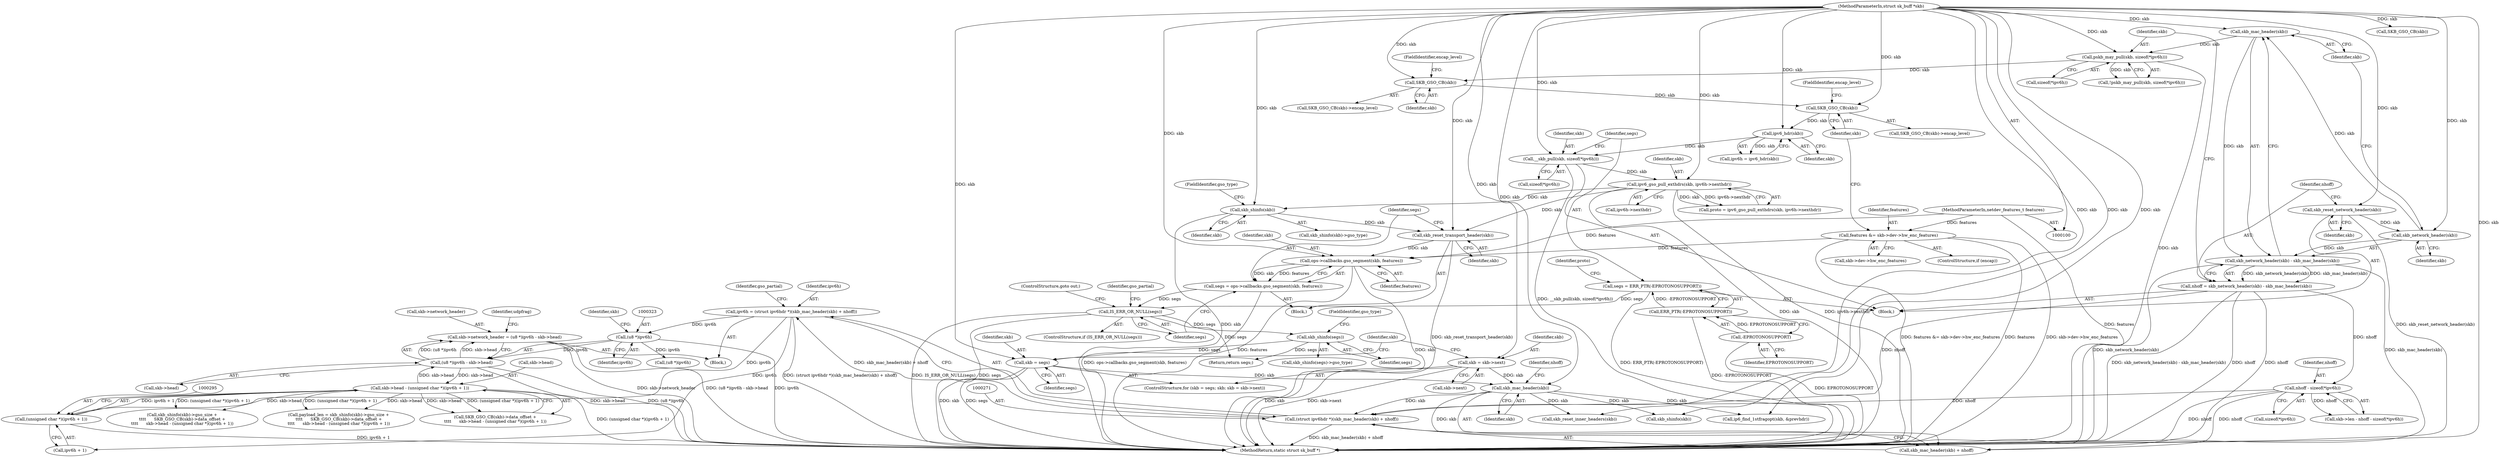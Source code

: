 digraph "0_linux_2423496af35d94a87156b063ea5cedffc10a70a1@integer" {
"1000317" [label="(Call,skb->network_header = (u8 *)ipv6h - skb->head)"];
"1000321" [label="(Call,(u8 *)ipv6h - skb->head)"];
"1000322" [label="(Call,(u8 *)ipv6h)"];
"1000268" [label="(Call,ipv6h = (struct ipv6hdr *)(skb_mac_header(skb) + nhoff))"];
"1000270" [label="(Call,(struct ipv6hdr *)(skb_mac_header(skb) + nhoff))"];
"1000273" [label="(Call,skb_mac_header(skb))"];
"1000258" [label="(Call,skb = segs)"];
"1000253" [label="(Call,skb_shinfo(segs))"];
"1000244" [label="(Call,IS_ERR_OR_NULL(segs))"];
"1000177" [label="(Call,segs = ERR_PTR(-EPROTONOSUPPORT))"];
"1000179" [label="(Call,ERR_PTR(-EPROTONOSUPPORT))"];
"1000180" [label="(Call,-EPROTONOSUPPORT)"];
"1000238" [label="(Call,segs = ops->callbacks.gso_segment(skb, features))"];
"1000240" [label="(Call,ops->callbacks.gso_segment(skb, features))"];
"1000236" [label="(Call,skb_reset_transport_header(skb))"];
"1000184" [label="(Call,ipv6_gso_pull_exthdrs(skb, ipv6h->nexthdr))"];
"1000172" [label="(Call,__skb_pull(skb, sizeof(*ipv6h)))"];
"1000170" [label="(Call,ipv6_hdr(skb))"];
"1000162" [label="(Call,SKB_GSO_CB(skb))"];
"1000147" [label="(Call,SKB_GSO_CB(skb))"];
"1000137" [label="(Call,pskb_may_pull(skb, sizeof(*ipv6h)))"];
"1000132" [label="(Call,skb_mac_header(skb))"];
"1000130" [label="(Call,skb_network_header(skb))"];
"1000125" [label="(Call,skb_reset_network_header(skb))"];
"1000101" [label="(MethodParameterIn,struct sk_buff *skb)"];
"1000196" [label="(Call,skb_shinfo(skb))"];
"1000153" [label="(Call,features &= skb->dev->hw_enc_features)"];
"1000102" [label="(MethodParameterIn,netdev_features_t features)"];
"1000262" [label="(Call,skb = skb->next)"];
"1000306" [label="(Call,nhoff - sizeof(*ipv6h))"];
"1000127" [label="(Call,nhoff = skb_network_header(skb) - skb_mac_header(skb))"];
"1000129" [label="(Call,skb_network_header(skb) - skb_mac_header(skb))"];
"1000290" [label="(Call,skb->head - (unsigned char *)(ipv6h + 1))"];
"1000294" [label="(Call,(unsigned char *)(ipv6h + 1))"];
"1000171" [label="(Identifier,skb)"];
"1000307" [label="(Identifier,nhoff)"];
"1000162" [label="(Call,SKB_GSO_CB(skb))"];
"1000324" [label="(Identifier,ipv6h)"];
"1000129" [label="(Call,skb_network_header(skb) - skb_mac_header(skb))"];
"1000277" [label="(Identifier,gso_partial)"];
"1000287" [label="(Call,SKB_GSO_CB(skb))"];
"1000184" [label="(Call,ipv6_gso_pull_exthdrs(skb, ipv6h->nexthdr))"];
"1000254" [label="(Identifier,segs)"];
"1000302" [label="(Call,skb->len - nhoff - sizeof(*ipv6h))"];
"1000269" [label="(Identifier,ipv6h)"];
"1000243" [label="(ControlStructure,if (IS_ERR_OR_NULL(segs)))"];
"1000296" [label="(Call,ipv6h + 1)"];
"1000139" [label="(Call,sizeof(*ipv6h))"];
"1000242" [label="(Identifier,features)"];
"1000272" [label="(Call,skb_mac_header(skb) + nhoff)"];
"1000262" [label="(Call,skb = skb->next)"];
"1000255" [label="(FieldIdentifier,gso_type)"];
"1000186" [label="(Call,ipv6h->nexthdr)"];
"1000260" [label="(Identifier,segs)"];
"1000267" [label="(Block,)"];
"1000183" [label="(Identifier,proto)"];
"1000138" [label="(Identifier,skb)"];
"1000326" [label="(Identifier,skb)"];
"1000321" [label="(Call,(u8 *)ipv6h - skb->head)"];
"1000154" [label="(Identifier,features)"];
"1000172" [label="(Call,__skb_pull(skb, sizeof(*ipv6h)))"];
"1000103" [label="(Block,)"];
"1000244" [label="(Call,IS_ERR_OR_NULL(segs))"];
"1000168" [label="(Call,ipv6h = ipv6_hdr(skb))"];
"1000181" [label="(Identifier,EPROTONOSUPPORT)"];
"1000274" [label="(Identifier,skb)"];
"1000174" [label="(Call,sizeof(*ipv6h))"];
"1000248" [label="(Identifier,gso_partial)"];
"1000137" [label="(Call,pskb_may_pull(skb, sizeof(*ipv6h)))"];
"1000318" [label="(Call,skb->network_header)"];
"1000261" [label="(Identifier,skb)"];
"1000258" [label="(Call,skb = segs)"];
"1000147" [label="(Call,SKB_GSO_CB(skb))"];
"1000146" [label="(Call,SKB_GSO_CB(skb)->encap_level)"];
"1000273" [label="(Call,skb_mac_header(skb))"];
"1000268" [label="(Call,ipv6h = (struct ipv6hdr *)(skb_mac_header(skb) + nhoff))"];
"1000198" [label="(FieldIdentifier,gso_type)"];
"1000349" [label="(Call,(u8 *)ipv6h)"];
"1000306" [label="(Call,nhoff - sizeof(*ipv6h))"];
"1000127" [label="(Call,nhoff = skb_network_header(skb) - skb_mac_header(skb))"];
"1000241" [label="(Identifier,skb)"];
"1000380" [label="(Call,skb_reset_inner_headers(skb))"];
"1000178" [label="(Identifier,segs)"];
"1000270" [label="(Call,(struct ipv6hdr *)(skb_mac_header(skb) + nhoff))"];
"1000275" [label="(Identifier,nhoff)"];
"1000170" [label="(Call,ipv6_hdr(skb))"];
"1000161" [label="(Call,SKB_GSO_CB(skb)->encap_level)"];
"1000173" [label="(Identifier,skb)"];
"1000128" [label="(Identifier,nhoff)"];
"1000259" [label="(Identifier,skb)"];
"1000385" [label="(MethodReturn,static struct sk_buff *)"];
"1000322" [label="(Call,(u8 *)ipv6h)"];
"1000240" [label="(Call,ops->callbacks.gso_segment(skb, features))"];
"1000236" [label="(Call,skb_reset_transport_header(skb))"];
"1000280" [label="(Call,skb_shinfo(skb)->gso_size +\n\t\t\t\t      SKB_GSO_CB(skb)->data_offset +\n\t\t\t\t      skb->head - (unsigned char *)(ipv6h + 1))"];
"1000235" [label="(Block,)"];
"1000290" [label="(Call,skb->head - (unsigned char *)(ipv6h + 1))"];
"1000196" [label="(Call,skb_shinfo(skb))"];
"1000252" [label="(Call,skb_shinfo(segs)->gso_type)"];
"1000151" [label="(ControlStructure,if (encap))"];
"1000126" [label="(Identifier,skb)"];
"1000153" [label="(Call,features &= skb->dev->hw_enc_features)"];
"1000294" [label="(Call,(unsigned char *)(ipv6h + 1))"];
"1000164" [label="(FieldIdentifier,encap_level)"];
"1000383" [label="(Return,return segs;)"];
"1000177" [label="(Call,segs = ERR_PTR(-EPROTONOSUPPORT))"];
"1000195" [label="(Call,skb_shinfo(skb)->gso_type)"];
"1000182" [label="(Call,proto = ipv6_gso_pull_exthdrs(skb, ipv6h->nexthdr))"];
"1000257" [label="(ControlStructure,for (skb = segs; skb; skb = skb->next))"];
"1000245" [label="(Identifier,segs)"];
"1000131" [label="(Identifier,skb)"];
"1000132" [label="(Call,skb_mac_header(skb))"];
"1000148" [label="(Identifier,skb)"];
"1000278" [label="(Call,payload_len = skb_shinfo(skb)->gso_size +\n\t\t\t\t      SKB_GSO_CB(skb)->data_offset +\n\t\t\t\t      skb->head - (unsigned char *)(ipv6h + 1))"];
"1000179" [label="(Call,ERR_PTR(-EPROTONOSUPPORT))"];
"1000237" [label="(Identifier,skb)"];
"1000246" [label="(ControlStructure,goto out;)"];
"1000325" [label="(Call,skb->head)"];
"1000285" [label="(Call,SKB_GSO_CB(skb)->data_offset +\n\t\t\t\t      skb->head - (unsigned char *)(ipv6h + 1))"];
"1000185" [label="(Identifier,skb)"];
"1000130" [label="(Call,skb_network_header(skb))"];
"1000238" [label="(Call,segs = ops->callbacks.gso_segment(skb, features))"];
"1000308" [label="(Call,sizeof(*ipv6h))"];
"1000149" [label="(FieldIdentifier,encap_level)"];
"1000102" [label="(MethodParameterIn,netdev_features_t features)"];
"1000253" [label="(Call,skb_shinfo(segs))"];
"1000291" [label="(Call,skb->head)"];
"1000317" [label="(Call,skb->network_header = (u8 *)ipv6h - skb->head)"];
"1000329" [label="(Identifier,udpfrag)"];
"1000197" [label="(Identifier,skb)"];
"1000101" [label="(MethodParameterIn,struct sk_buff *skb)"];
"1000180" [label="(Call,-EPROTONOSUPPORT)"];
"1000282" [label="(Call,skb_shinfo(skb))"];
"1000125" [label="(Call,skb_reset_network_header(skb))"];
"1000163" [label="(Identifier,skb)"];
"1000264" [label="(Call,skb->next)"];
"1000136" [label="(Call,!pskb_may_pull(skb, sizeof(*ipv6h)))"];
"1000155" [label="(Call,skb->dev->hw_enc_features)"];
"1000133" [label="(Identifier,skb)"];
"1000263" [label="(Identifier,skb)"];
"1000333" [label="(Call,ip6_find_1stfragopt(skb, &prevhdr))"];
"1000239" [label="(Identifier,segs)"];
"1000317" -> "1000267"  [label="AST: "];
"1000317" -> "1000321"  [label="CFG: "];
"1000318" -> "1000317"  [label="AST: "];
"1000321" -> "1000317"  [label="AST: "];
"1000329" -> "1000317"  [label="CFG: "];
"1000317" -> "1000385"  [label="DDG: skb->network_header"];
"1000317" -> "1000385"  [label="DDG: (u8 *)ipv6h - skb->head"];
"1000321" -> "1000317"  [label="DDG: (u8 *)ipv6h"];
"1000321" -> "1000317"  [label="DDG: skb->head"];
"1000321" -> "1000325"  [label="CFG: "];
"1000322" -> "1000321"  [label="AST: "];
"1000325" -> "1000321"  [label="AST: "];
"1000321" -> "1000385"  [label="DDG: (u8 *)ipv6h"];
"1000321" -> "1000385"  [label="DDG: skb->head"];
"1000321" -> "1000290"  [label="DDG: skb->head"];
"1000322" -> "1000321"  [label="DDG: ipv6h"];
"1000290" -> "1000321"  [label="DDG: skb->head"];
"1000322" -> "1000324"  [label="CFG: "];
"1000323" -> "1000322"  [label="AST: "];
"1000324" -> "1000322"  [label="AST: "];
"1000326" -> "1000322"  [label="CFG: "];
"1000322" -> "1000385"  [label="DDG: ipv6h"];
"1000268" -> "1000322"  [label="DDG: ipv6h"];
"1000322" -> "1000349"  [label="DDG: ipv6h"];
"1000268" -> "1000267"  [label="AST: "];
"1000268" -> "1000270"  [label="CFG: "];
"1000269" -> "1000268"  [label="AST: "];
"1000270" -> "1000268"  [label="AST: "];
"1000277" -> "1000268"  [label="CFG: "];
"1000268" -> "1000385"  [label="DDG: (struct ipv6hdr *)(skb_mac_header(skb) + nhoff)"];
"1000270" -> "1000268"  [label="DDG: skb_mac_header(skb) + nhoff"];
"1000268" -> "1000294"  [label="DDG: ipv6h"];
"1000268" -> "1000296"  [label="DDG: ipv6h"];
"1000270" -> "1000272"  [label="CFG: "];
"1000271" -> "1000270"  [label="AST: "];
"1000272" -> "1000270"  [label="AST: "];
"1000270" -> "1000385"  [label="DDG: skb_mac_header(skb) + nhoff"];
"1000273" -> "1000270"  [label="DDG: skb"];
"1000306" -> "1000270"  [label="DDG: nhoff"];
"1000127" -> "1000270"  [label="DDG: nhoff"];
"1000273" -> "1000272"  [label="AST: "];
"1000273" -> "1000274"  [label="CFG: "];
"1000274" -> "1000273"  [label="AST: "];
"1000275" -> "1000273"  [label="CFG: "];
"1000273" -> "1000272"  [label="DDG: skb"];
"1000258" -> "1000273"  [label="DDG: skb"];
"1000262" -> "1000273"  [label="DDG: skb"];
"1000101" -> "1000273"  [label="DDG: skb"];
"1000273" -> "1000282"  [label="DDG: skb"];
"1000273" -> "1000333"  [label="DDG: skb"];
"1000273" -> "1000380"  [label="DDG: skb"];
"1000258" -> "1000257"  [label="AST: "];
"1000258" -> "1000260"  [label="CFG: "];
"1000259" -> "1000258"  [label="AST: "];
"1000260" -> "1000258"  [label="AST: "];
"1000261" -> "1000258"  [label="CFG: "];
"1000258" -> "1000385"  [label="DDG: skb"];
"1000258" -> "1000385"  [label="DDG: segs"];
"1000253" -> "1000258"  [label="DDG: segs"];
"1000101" -> "1000258"  [label="DDG: skb"];
"1000253" -> "1000252"  [label="AST: "];
"1000253" -> "1000254"  [label="CFG: "];
"1000254" -> "1000253"  [label="AST: "];
"1000255" -> "1000253"  [label="CFG: "];
"1000244" -> "1000253"  [label="DDG: segs"];
"1000253" -> "1000383"  [label="DDG: segs"];
"1000244" -> "1000243"  [label="AST: "];
"1000244" -> "1000245"  [label="CFG: "];
"1000245" -> "1000244"  [label="AST: "];
"1000246" -> "1000244"  [label="CFG: "];
"1000248" -> "1000244"  [label="CFG: "];
"1000244" -> "1000385"  [label="DDG: IS_ERR_OR_NULL(segs)"];
"1000244" -> "1000385"  [label="DDG: segs"];
"1000177" -> "1000244"  [label="DDG: segs"];
"1000238" -> "1000244"  [label="DDG: segs"];
"1000244" -> "1000383"  [label="DDG: segs"];
"1000177" -> "1000103"  [label="AST: "];
"1000177" -> "1000179"  [label="CFG: "];
"1000178" -> "1000177"  [label="AST: "];
"1000179" -> "1000177"  [label="AST: "];
"1000183" -> "1000177"  [label="CFG: "];
"1000177" -> "1000385"  [label="DDG: ERR_PTR(-EPROTONOSUPPORT)"];
"1000179" -> "1000177"  [label="DDG: -EPROTONOSUPPORT"];
"1000179" -> "1000180"  [label="CFG: "];
"1000180" -> "1000179"  [label="AST: "];
"1000179" -> "1000385"  [label="DDG: -EPROTONOSUPPORT"];
"1000180" -> "1000179"  [label="DDG: EPROTONOSUPPORT"];
"1000180" -> "1000181"  [label="CFG: "];
"1000181" -> "1000180"  [label="AST: "];
"1000180" -> "1000385"  [label="DDG: EPROTONOSUPPORT"];
"1000238" -> "1000235"  [label="AST: "];
"1000238" -> "1000240"  [label="CFG: "];
"1000239" -> "1000238"  [label="AST: "];
"1000240" -> "1000238"  [label="AST: "];
"1000245" -> "1000238"  [label="CFG: "];
"1000238" -> "1000385"  [label="DDG: ops->callbacks.gso_segment(skb, features)"];
"1000240" -> "1000238"  [label="DDG: skb"];
"1000240" -> "1000238"  [label="DDG: features"];
"1000240" -> "1000242"  [label="CFG: "];
"1000241" -> "1000240"  [label="AST: "];
"1000242" -> "1000240"  [label="AST: "];
"1000240" -> "1000385"  [label="DDG: features"];
"1000240" -> "1000385"  [label="DDG: skb"];
"1000236" -> "1000240"  [label="DDG: skb"];
"1000101" -> "1000240"  [label="DDG: skb"];
"1000153" -> "1000240"  [label="DDG: features"];
"1000102" -> "1000240"  [label="DDG: features"];
"1000236" -> "1000235"  [label="AST: "];
"1000236" -> "1000237"  [label="CFG: "];
"1000237" -> "1000236"  [label="AST: "];
"1000239" -> "1000236"  [label="CFG: "];
"1000236" -> "1000385"  [label="DDG: skb_reset_transport_header(skb)"];
"1000184" -> "1000236"  [label="DDG: skb"];
"1000196" -> "1000236"  [label="DDG: skb"];
"1000101" -> "1000236"  [label="DDG: skb"];
"1000184" -> "1000182"  [label="AST: "];
"1000184" -> "1000186"  [label="CFG: "];
"1000185" -> "1000184"  [label="AST: "];
"1000186" -> "1000184"  [label="AST: "];
"1000182" -> "1000184"  [label="CFG: "];
"1000184" -> "1000385"  [label="DDG: ipv6h->nexthdr"];
"1000184" -> "1000385"  [label="DDG: skb"];
"1000184" -> "1000182"  [label="DDG: skb"];
"1000184" -> "1000182"  [label="DDG: ipv6h->nexthdr"];
"1000172" -> "1000184"  [label="DDG: skb"];
"1000101" -> "1000184"  [label="DDG: skb"];
"1000184" -> "1000196"  [label="DDG: skb"];
"1000172" -> "1000103"  [label="AST: "];
"1000172" -> "1000174"  [label="CFG: "];
"1000173" -> "1000172"  [label="AST: "];
"1000174" -> "1000172"  [label="AST: "];
"1000178" -> "1000172"  [label="CFG: "];
"1000172" -> "1000385"  [label="DDG: __skb_pull(skb, sizeof(*ipv6h))"];
"1000170" -> "1000172"  [label="DDG: skb"];
"1000101" -> "1000172"  [label="DDG: skb"];
"1000170" -> "1000168"  [label="AST: "];
"1000170" -> "1000171"  [label="CFG: "];
"1000171" -> "1000170"  [label="AST: "];
"1000168" -> "1000170"  [label="CFG: "];
"1000170" -> "1000168"  [label="DDG: skb"];
"1000162" -> "1000170"  [label="DDG: skb"];
"1000101" -> "1000170"  [label="DDG: skb"];
"1000162" -> "1000161"  [label="AST: "];
"1000162" -> "1000163"  [label="CFG: "];
"1000163" -> "1000162"  [label="AST: "];
"1000164" -> "1000162"  [label="CFG: "];
"1000147" -> "1000162"  [label="DDG: skb"];
"1000101" -> "1000162"  [label="DDG: skb"];
"1000147" -> "1000146"  [label="AST: "];
"1000147" -> "1000148"  [label="CFG: "];
"1000148" -> "1000147"  [label="AST: "];
"1000149" -> "1000147"  [label="CFG: "];
"1000137" -> "1000147"  [label="DDG: skb"];
"1000101" -> "1000147"  [label="DDG: skb"];
"1000137" -> "1000136"  [label="AST: "];
"1000137" -> "1000139"  [label="CFG: "];
"1000138" -> "1000137"  [label="AST: "];
"1000139" -> "1000137"  [label="AST: "];
"1000136" -> "1000137"  [label="CFG: "];
"1000137" -> "1000385"  [label="DDG: skb"];
"1000137" -> "1000136"  [label="DDG: skb"];
"1000132" -> "1000137"  [label="DDG: skb"];
"1000101" -> "1000137"  [label="DDG: skb"];
"1000132" -> "1000129"  [label="AST: "];
"1000132" -> "1000133"  [label="CFG: "];
"1000133" -> "1000132"  [label="AST: "];
"1000129" -> "1000132"  [label="CFG: "];
"1000132" -> "1000129"  [label="DDG: skb"];
"1000130" -> "1000132"  [label="DDG: skb"];
"1000101" -> "1000132"  [label="DDG: skb"];
"1000130" -> "1000129"  [label="AST: "];
"1000130" -> "1000131"  [label="CFG: "];
"1000131" -> "1000130"  [label="AST: "];
"1000133" -> "1000130"  [label="CFG: "];
"1000130" -> "1000129"  [label="DDG: skb"];
"1000125" -> "1000130"  [label="DDG: skb"];
"1000101" -> "1000130"  [label="DDG: skb"];
"1000125" -> "1000103"  [label="AST: "];
"1000125" -> "1000126"  [label="CFG: "];
"1000126" -> "1000125"  [label="AST: "];
"1000128" -> "1000125"  [label="CFG: "];
"1000125" -> "1000385"  [label="DDG: skb_reset_network_header(skb)"];
"1000101" -> "1000125"  [label="DDG: skb"];
"1000101" -> "1000100"  [label="AST: "];
"1000101" -> "1000385"  [label="DDG: skb"];
"1000101" -> "1000196"  [label="DDG: skb"];
"1000101" -> "1000262"  [label="DDG: skb"];
"1000101" -> "1000282"  [label="DDG: skb"];
"1000101" -> "1000287"  [label="DDG: skb"];
"1000101" -> "1000333"  [label="DDG: skb"];
"1000101" -> "1000380"  [label="DDG: skb"];
"1000196" -> "1000195"  [label="AST: "];
"1000196" -> "1000197"  [label="CFG: "];
"1000197" -> "1000196"  [label="AST: "];
"1000198" -> "1000196"  [label="CFG: "];
"1000196" -> "1000385"  [label="DDG: skb"];
"1000153" -> "1000151"  [label="AST: "];
"1000153" -> "1000155"  [label="CFG: "];
"1000154" -> "1000153"  [label="AST: "];
"1000155" -> "1000153"  [label="AST: "];
"1000163" -> "1000153"  [label="CFG: "];
"1000153" -> "1000385"  [label="DDG: skb->dev->hw_enc_features"];
"1000153" -> "1000385"  [label="DDG: features &= skb->dev->hw_enc_features"];
"1000153" -> "1000385"  [label="DDG: features"];
"1000102" -> "1000153"  [label="DDG: features"];
"1000102" -> "1000100"  [label="AST: "];
"1000102" -> "1000385"  [label="DDG: features"];
"1000262" -> "1000257"  [label="AST: "];
"1000262" -> "1000264"  [label="CFG: "];
"1000263" -> "1000262"  [label="AST: "];
"1000264" -> "1000262"  [label="AST: "];
"1000261" -> "1000262"  [label="CFG: "];
"1000262" -> "1000385"  [label="DDG: skb"];
"1000262" -> "1000385"  [label="DDG: skb->next"];
"1000306" -> "1000302"  [label="AST: "];
"1000306" -> "1000308"  [label="CFG: "];
"1000307" -> "1000306"  [label="AST: "];
"1000308" -> "1000306"  [label="AST: "];
"1000302" -> "1000306"  [label="CFG: "];
"1000306" -> "1000385"  [label="DDG: nhoff"];
"1000306" -> "1000272"  [label="DDG: nhoff"];
"1000306" -> "1000302"  [label="DDG: nhoff"];
"1000127" -> "1000306"  [label="DDG: nhoff"];
"1000127" -> "1000103"  [label="AST: "];
"1000127" -> "1000129"  [label="CFG: "];
"1000128" -> "1000127"  [label="AST: "];
"1000129" -> "1000127"  [label="AST: "];
"1000138" -> "1000127"  [label="CFG: "];
"1000127" -> "1000385"  [label="DDG: skb_network_header(skb) - skb_mac_header(skb)"];
"1000127" -> "1000385"  [label="DDG: nhoff"];
"1000129" -> "1000127"  [label="DDG: skb_network_header(skb)"];
"1000129" -> "1000127"  [label="DDG: skb_mac_header(skb)"];
"1000127" -> "1000272"  [label="DDG: nhoff"];
"1000129" -> "1000385"  [label="DDG: skb_network_header(skb)"];
"1000129" -> "1000385"  [label="DDG: skb_mac_header(skb)"];
"1000290" -> "1000285"  [label="AST: "];
"1000290" -> "1000294"  [label="CFG: "];
"1000291" -> "1000290"  [label="AST: "];
"1000294" -> "1000290"  [label="AST: "];
"1000285" -> "1000290"  [label="CFG: "];
"1000290" -> "1000385"  [label="DDG: (unsigned char *)(ipv6h + 1)"];
"1000290" -> "1000278"  [label="DDG: skb->head"];
"1000290" -> "1000278"  [label="DDG: (unsigned char *)(ipv6h + 1)"];
"1000290" -> "1000280"  [label="DDG: skb->head"];
"1000290" -> "1000280"  [label="DDG: (unsigned char *)(ipv6h + 1)"];
"1000290" -> "1000285"  [label="DDG: skb->head"];
"1000290" -> "1000285"  [label="DDG: (unsigned char *)(ipv6h + 1)"];
"1000294" -> "1000290"  [label="DDG: ipv6h + 1"];
"1000294" -> "1000296"  [label="CFG: "];
"1000295" -> "1000294"  [label="AST: "];
"1000296" -> "1000294"  [label="AST: "];
"1000294" -> "1000385"  [label="DDG: ipv6h + 1"];
}
